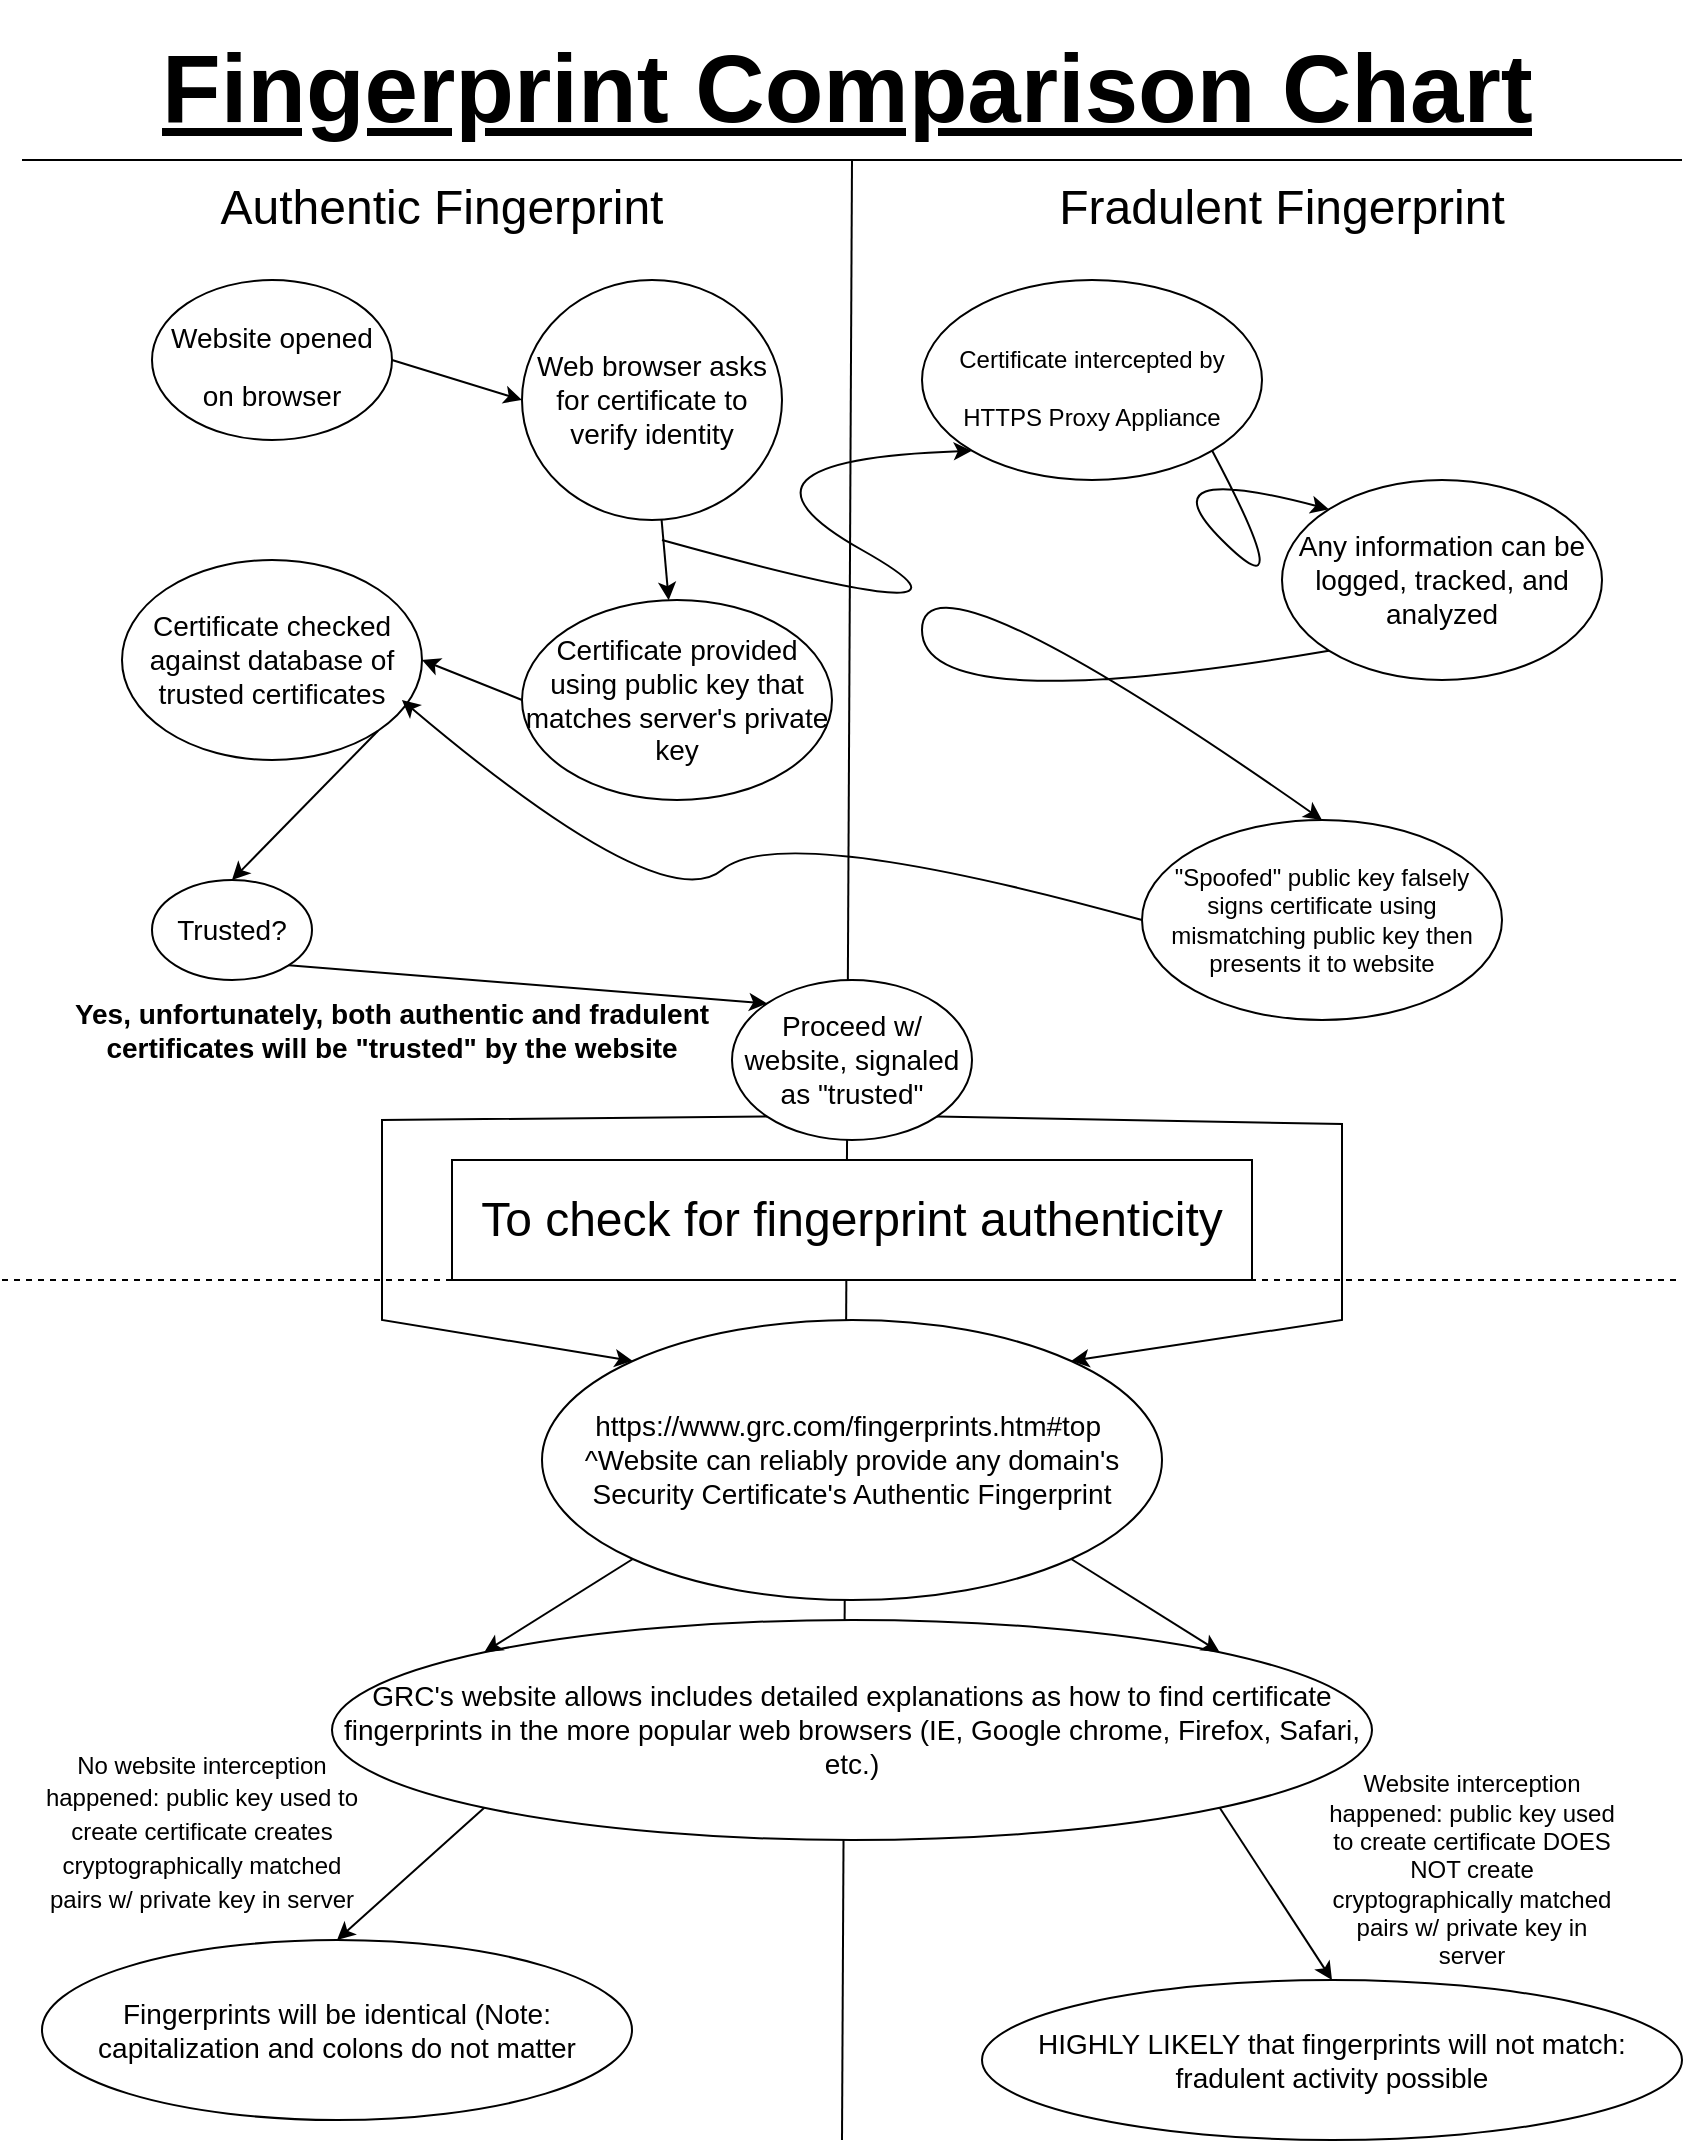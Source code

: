 <mxfile version="17.4.6" type="github">
  <diagram id="LeSsZMZWSCtxn_gezk7J" name="Page-1">
    <mxGraphModel dx="2031" dy="1089" grid="1" gridSize="10" guides="1" tooltips="1" connect="1" arrows="1" fold="1" page="1" pageScale="1" pageWidth="850" pageHeight="1100" math="0" shadow="0">
      <root>
        <mxCell id="0" />
        <mxCell id="1" parent="0" />
        <mxCell id="QyKdqW9RcmO6rkH5TRZU-3" value="&lt;h1&gt;&lt;font style=&quot;font-size: 48px&quot;&gt;&lt;u&gt;Fingerprint Comparison Chart&lt;/u&gt;&lt;/font&gt;&lt;/h1&gt;" style="text;html=1;strokeColor=none;fillColor=none;spacing=5;spacingTop=-20;whiteSpace=wrap;overflow=hidden;rounded=0;" vertex="1" parent="1">
          <mxGeometry x="75" y="30" width="700" height="70" as="geometry" />
        </mxCell>
        <mxCell id="QyKdqW9RcmO6rkH5TRZU-4" value="&lt;font style=&quot;font-size: 24px&quot;&gt;Authentic Fingerprint&lt;/font&gt;" style="text;html=1;strokeColor=none;fillColor=none;align=center;verticalAlign=middle;whiteSpace=wrap;rounded=0;fontSize=48;" vertex="1" parent="1">
          <mxGeometry x="90" y="100" width="260" height="30" as="geometry" />
        </mxCell>
        <mxCell id="QyKdqW9RcmO6rkH5TRZU-5" value="" style="endArrow=none;html=1;rounded=0;fontSize=24;entryX=0.5;entryY=1;entryDx=0;entryDy=0;" edge="1" parent="1" target="QyKdqW9RcmO6rkH5TRZU-3">
          <mxGeometry width="50" height="50" relative="1" as="geometry">
            <mxPoint x="420" y="1090" as="sourcePoint" />
            <mxPoint x="510" y="340" as="targetPoint" />
          </mxGeometry>
        </mxCell>
        <mxCell id="QyKdqW9RcmO6rkH5TRZU-6" value="" style="endArrow=none;html=1;rounded=0;fontSize=24;" edge="1" parent="1">
          <mxGeometry width="50" height="50" relative="1" as="geometry">
            <mxPoint x="840" y="100" as="sourcePoint" />
            <mxPoint x="10" y="100" as="targetPoint" />
          </mxGeometry>
        </mxCell>
        <mxCell id="QyKdqW9RcmO6rkH5TRZU-7" value="&lt;font style=&quot;font-size: 14px&quot;&gt;Website opened on browser&lt;/font&gt;" style="ellipse;whiteSpace=wrap;html=1;fontSize=24;" vertex="1" parent="1">
          <mxGeometry x="75" y="160" width="120" height="80" as="geometry" />
        </mxCell>
        <mxCell id="QyKdqW9RcmO6rkH5TRZU-8" value="&lt;font style=&quot;font-size: 14px&quot;&gt;Web browser asks for certificate to verify identity&lt;/font&gt;" style="ellipse;whiteSpace=wrap;html=1;fontSize=14;" vertex="1" parent="1">
          <mxGeometry x="260" y="160" width="130" height="120" as="geometry" />
        </mxCell>
        <mxCell id="QyKdqW9RcmO6rkH5TRZU-9" value="" style="endArrow=classic;html=1;rounded=0;fontSize=14;exitX=1;exitY=0.5;exitDx=0;exitDy=0;entryX=0;entryY=0.5;entryDx=0;entryDy=0;" edge="1" parent="1" source="QyKdqW9RcmO6rkH5TRZU-7" target="QyKdqW9RcmO6rkH5TRZU-8">
          <mxGeometry width="50" height="50" relative="1" as="geometry">
            <mxPoint x="460" y="450" as="sourcePoint" />
            <mxPoint x="250" y="270" as="targetPoint" />
          </mxGeometry>
        </mxCell>
        <mxCell id="QyKdqW9RcmO6rkH5TRZU-10" value="" style="endArrow=classic;html=1;rounded=0;fontSize=14;" edge="1" parent="1" source="QyKdqW9RcmO6rkH5TRZU-8" target="QyKdqW9RcmO6rkH5TRZU-11">
          <mxGeometry width="50" height="50" relative="1" as="geometry">
            <mxPoint x="460" y="450" as="sourcePoint" />
            <mxPoint x="510" y="400" as="targetPoint" />
          </mxGeometry>
        </mxCell>
        <mxCell id="QyKdqW9RcmO6rkH5TRZU-11" value="Certificate provided using public key that matches server&#39;s private key" style="ellipse;whiteSpace=wrap;html=1;fontSize=14;" vertex="1" parent="1">
          <mxGeometry x="260" y="320" width="155" height="100" as="geometry" />
        </mxCell>
        <mxCell id="QyKdqW9RcmO6rkH5TRZU-12" value="Certificate checked against database of trusted certificates" style="ellipse;whiteSpace=wrap;html=1;fontSize=14;" vertex="1" parent="1">
          <mxGeometry x="60" y="300" width="150" height="100" as="geometry" />
        </mxCell>
        <mxCell id="QyKdqW9RcmO6rkH5TRZU-13" value="" style="endArrow=classic;html=1;rounded=0;fontSize=14;exitX=0;exitY=0.5;exitDx=0;exitDy=0;entryX=1;entryY=0.5;entryDx=0;entryDy=0;" edge="1" parent="1" source="QyKdqW9RcmO6rkH5TRZU-11" target="QyKdqW9RcmO6rkH5TRZU-12">
          <mxGeometry width="50" height="50" relative="1" as="geometry">
            <mxPoint x="460" y="410" as="sourcePoint" />
            <mxPoint x="510" y="360" as="targetPoint" />
          </mxGeometry>
        </mxCell>
        <mxCell id="QyKdqW9RcmO6rkH5TRZU-14" value="Trusted?" style="ellipse;whiteSpace=wrap;html=1;fontSize=14;" vertex="1" parent="1">
          <mxGeometry x="75" y="460" width="80" height="50" as="geometry" />
        </mxCell>
        <mxCell id="QyKdqW9RcmO6rkH5TRZU-15" value="" style="endArrow=classic;html=1;rounded=0;fontSize=14;exitX=1;exitY=1;exitDx=0;exitDy=0;entryX=0.5;entryY=0;entryDx=0;entryDy=0;" edge="1" parent="1" source="QyKdqW9RcmO6rkH5TRZU-12" target="QyKdqW9RcmO6rkH5TRZU-14">
          <mxGeometry width="50" height="50" relative="1" as="geometry">
            <mxPoint x="460" y="510" as="sourcePoint" />
            <mxPoint x="510" y="460" as="targetPoint" />
          </mxGeometry>
        </mxCell>
        <mxCell id="QyKdqW9RcmO6rkH5TRZU-21" value="Proceed w/ website, signaled as &quot;trusted&quot;" style="ellipse;whiteSpace=wrap;html=1;fontSize=14;" vertex="1" parent="1">
          <mxGeometry x="365" y="510" width="120" height="80" as="geometry" />
        </mxCell>
        <mxCell id="QyKdqW9RcmO6rkH5TRZU-22" value="" style="endArrow=classic;html=1;rounded=0;fontSize=14;exitX=1;exitY=1;exitDx=0;exitDy=0;entryX=0;entryY=0;entryDx=0;entryDy=0;" edge="1" parent="1" source="QyKdqW9RcmO6rkH5TRZU-14" target="QyKdqW9RcmO6rkH5TRZU-21">
          <mxGeometry width="50" height="50" relative="1" as="geometry">
            <mxPoint x="460" y="460" as="sourcePoint" />
            <mxPoint x="510" y="410" as="targetPoint" />
          </mxGeometry>
        </mxCell>
        <mxCell id="QyKdqW9RcmO6rkH5TRZU-23" value="&lt;b&gt;Yes, unfortunately, both authentic and fradulent certificates will be &quot;trusted&quot; by the website&lt;/b&gt;" style="text;html=1;strokeColor=none;fillColor=none;align=center;verticalAlign=middle;whiteSpace=wrap;rounded=0;fontSize=14;" vertex="1" parent="1">
          <mxGeometry x="25" y="520" width="340" height="30" as="geometry" />
        </mxCell>
        <mxCell id="QyKdqW9RcmO6rkH5TRZU-24" value="" style="endArrow=none;dashed=1;html=1;rounded=0;fontSize=14;" edge="1" parent="1">
          <mxGeometry width="50" height="50" relative="1" as="geometry">
            <mxPoint y="660" as="sourcePoint" />
            <mxPoint x="840" y="660" as="targetPoint" />
          </mxGeometry>
        </mxCell>
        <mxCell id="QyKdqW9RcmO6rkH5TRZU-26" value="&lt;font style=&quot;font-size: 24px&quot;&gt;Fradulent Fingerprint&lt;/font&gt;" style="text;html=1;strokeColor=none;fillColor=none;align=center;verticalAlign=middle;whiteSpace=wrap;rounded=0;fontSize=48;" vertex="1" parent="1">
          <mxGeometry x="510" y="100" width="260" height="30" as="geometry" />
        </mxCell>
        <mxCell id="QyKdqW9RcmO6rkH5TRZU-28" value="&lt;font style=&quot;font-size: 12px&quot;&gt;Certificate intercepted by HTTPS Proxy Appliance&lt;/font&gt;" style="ellipse;whiteSpace=wrap;html=1;fontSize=24;" vertex="1" parent="1">
          <mxGeometry x="460" y="160" width="170" height="100" as="geometry" />
        </mxCell>
        <mxCell id="QyKdqW9RcmO6rkH5TRZU-29" value="Any information can be logged, tracked, and analyzed" style="ellipse;whiteSpace=wrap;html=1;fontSize=14;" vertex="1" parent="1">
          <mxGeometry x="640" y="260" width="160" height="100" as="geometry" />
        </mxCell>
        <mxCell id="QyKdqW9RcmO6rkH5TRZU-31" value="&quot;Spoofed&quot; public key falsely signs certificate using mismatching public key then presents it to website" style="ellipse;whiteSpace=wrap;html=1;fontSize=12;" vertex="1" parent="1">
          <mxGeometry x="570" y="430" width="180" height="100" as="geometry" />
        </mxCell>
        <mxCell id="QyKdqW9RcmO6rkH5TRZU-33" value="" style="curved=1;endArrow=classic;html=1;rounded=0;fontSize=12;entryX=0;entryY=1;entryDx=0;entryDy=0;" edge="1" parent="1" target="QyKdqW9RcmO6rkH5TRZU-28">
          <mxGeometry width="50" height="50" relative="1" as="geometry">
            <mxPoint x="330" y="290" as="sourcePoint" />
            <mxPoint x="510" y="290" as="targetPoint" />
            <Array as="points">
              <mxPoint x="510" y="340" />
              <mxPoint x="350" y="250" />
            </Array>
          </mxGeometry>
        </mxCell>
        <mxCell id="QyKdqW9RcmO6rkH5TRZU-34" value="" style="curved=1;endArrow=classic;html=1;rounded=0;fontSize=12;entryX=0;entryY=0;entryDx=0;entryDy=0;exitX=1;exitY=1;exitDx=0;exitDy=0;" edge="1" parent="1" source="QyKdqW9RcmO6rkH5TRZU-28" target="QyKdqW9RcmO6rkH5TRZU-29">
          <mxGeometry width="50" height="50" relative="1" as="geometry">
            <mxPoint x="460" y="340" as="sourcePoint" />
            <mxPoint x="510" y="290" as="targetPoint" />
            <Array as="points">
              <mxPoint x="650" y="330" />
              <mxPoint x="570" y="250" />
            </Array>
          </mxGeometry>
        </mxCell>
        <mxCell id="QyKdqW9RcmO6rkH5TRZU-36" value="" style="curved=1;endArrow=classic;html=1;rounded=0;fontSize=12;entryX=0.5;entryY=0;entryDx=0;entryDy=0;exitX=0;exitY=1;exitDx=0;exitDy=0;" edge="1" parent="1" source="QyKdqW9RcmO6rkH5TRZU-29" target="QyKdqW9RcmO6rkH5TRZU-31">
          <mxGeometry width="50" height="50" relative="1" as="geometry">
            <mxPoint x="460" y="340" as="sourcePoint" />
            <mxPoint x="510" y="290" as="targetPoint" />
            <Array as="points">
              <mxPoint x="460" y="380" />
              <mxPoint x="460" y="290" />
            </Array>
          </mxGeometry>
        </mxCell>
        <mxCell id="QyKdqW9RcmO6rkH5TRZU-37" value="" style="curved=1;endArrow=classic;html=1;rounded=0;fontSize=12;exitX=0;exitY=0.5;exitDx=0;exitDy=0;entryX=0.933;entryY=0.7;entryDx=0;entryDy=0;entryPerimeter=0;" edge="1" parent="1" source="QyKdqW9RcmO6rkH5TRZU-31" target="QyKdqW9RcmO6rkH5TRZU-12">
          <mxGeometry width="50" height="50" relative="1" as="geometry">
            <mxPoint x="460" y="340" as="sourcePoint" />
            <mxPoint x="380" y="470" as="targetPoint" />
            <Array as="points">
              <mxPoint x="390" y="430" />
              <mxPoint x="330" y="480" />
            </Array>
          </mxGeometry>
        </mxCell>
        <mxCell id="QyKdqW9RcmO6rkH5TRZU-45" value="&lt;span style=&quot;font-size: 24px&quot;&gt;To check for fingerprint authenticity&lt;/span&gt;" style="rounded=0;whiteSpace=wrap;html=1;fontSize=12;" vertex="1" parent="1">
          <mxGeometry x="225" y="600" width="400" height="60" as="geometry" />
        </mxCell>
        <mxCell id="QyKdqW9RcmO6rkH5TRZU-46" value="&lt;font style=&quot;font-size: 14px&quot;&gt;https://www.grc.com/fingerprints.htm#top&amp;nbsp;&lt;br&gt;&lt;font&gt;^Website can reliably provide any domain&#39;s Security Certificate&#39;s Authentic Fingerprint&lt;/font&gt;&lt;/font&gt;" style="ellipse;whiteSpace=wrap;html=1;fontSize=12;" vertex="1" parent="1">
          <mxGeometry x="270" y="680" width="310" height="140" as="geometry" />
        </mxCell>
        <mxCell id="QyKdqW9RcmO6rkH5TRZU-47" value="" style="endArrow=classic;html=1;rounded=0;fontSize=14;exitX=0;exitY=1;exitDx=0;exitDy=0;entryX=0;entryY=0;entryDx=0;entryDy=0;" edge="1" parent="1" source="QyKdqW9RcmO6rkH5TRZU-21" target="QyKdqW9RcmO6rkH5TRZU-46">
          <mxGeometry width="50" height="50" relative="1" as="geometry">
            <mxPoint x="130" y="580" as="sourcePoint" />
            <mxPoint x="190" y="690" as="targetPoint" />
            <Array as="points">
              <mxPoint x="190" y="580" />
              <mxPoint x="190" y="680" />
            </Array>
          </mxGeometry>
        </mxCell>
        <mxCell id="QyKdqW9RcmO6rkH5TRZU-48" value="" style="endArrow=classic;html=1;rounded=0;fontSize=14;exitX=1;exitY=1;exitDx=0;exitDy=0;entryX=1;entryY=0;entryDx=0;entryDy=0;" edge="1" parent="1" source="QyKdqW9RcmO6rkH5TRZU-21" target="QyKdqW9RcmO6rkH5TRZU-46">
          <mxGeometry width="50" height="50" relative="1" as="geometry">
            <mxPoint x="652.574" y="580.004" as="sourcePoint" />
            <mxPoint x="585.249" y="702.29" as="targetPoint" />
            <Array as="points">
              <mxPoint x="670" y="582" />
              <mxPoint x="670" y="680" />
            </Array>
          </mxGeometry>
        </mxCell>
        <mxCell id="QyKdqW9RcmO6rkH5TRZU-49" value="GRC&#39;s website allows includes detailed explanations as how to find certificate fingerprints in the more popular web browsers (IE, Google chrome, Firefox, Safari, etc.)" style="ellipse;whiteSpace=wrap;html=1;fontSize=14;" vertex="1" parent="1">
          <mxGeometry x="165" y="830" width="520" height="110" as="geometry" />
        </mxCell>
        <mxCell id="QyKdqW9RcmO6rkH5TRZU-50" value="" style="endArrow=classic;html=1;rounded=0;fontSize=14;exitX=1;exitY=1;exitDx=0;exitDy=0;entryX=1;entryY=0;entryDx=0;entryDy=0;" edge="1" parent="1" source="QyKdqW9RcmO6rkH5TRZU-46" target="QyKdqW9RcmO6rkH5TRZU-49">
          <mxGeometry width="50" height="50" relative="1" as="geometry">
            <mxPoint x="410" y="990" as="sourcePoint" />
            <mxPoint x="600" y="830" as="targetPoint" />
          </mxGeometry>
        </mxCell>
        <mxCell id="QyKdqW9RcmO6rkH5TRZU-51" value="" style="endArrow=classic;html=1;rounded=0;fontSize=14;exitX=0;exitY=1;exitDx=0;exitDy=0;entryX=0;entryY=0;entryDx=0;entryDy=0;" edge="1" parent="1" source="QyKdqW9RcmO6rkH5TRZU-46" target="QyKdqW9RcmO6rkH5TRZU-49">
          <mxGeometry width="50" height="50" relative="1" as="geometry">
            <mxPoint x="170.001" y="764.58" as="sourcePoint" />
            <mxPoint x="245.182" y="820.004" as="targetPoint" />
          </mxGeometry>
        </mxCell>
        <mxCell id="QyKdqW9RcmO6rkH5TRZU-52" value="Fingerprints will be identical (Note: capitalization and colons do not matter" style="ellipse;whiteSpace=wrap;html=1;fontSize=14;" vertex="1" parent="1">
          <mxGeometry x="20" y="990" width="295" height="90" as="geometry" />
        </mxCell>
        <mxCell id="QyKdqW9RcmO6rkH5TRZU-53" value="HIGHLY LIKELY that fingerprints will not match: fradulent activity possible" style="ellipse;whiteSpace=wrap;html=1;fontSize=14;" vertex="1" parent="1">
          <mxGeometry x="490" y="1010" width="350" height="80" as="geometry" />
        </mxCell>
        <mxCell id="QyKdqW9RcmO6rkH5TRZU-54" value="" style="endArrow=classic;html=1;rounded=0;fontSize=14;exitX=0;exitY=1;exitDx=0;exitDy=0;entryX=0.5;entryY=0;entryDx=0;entryDy=0;" edge="1" parent="1" source="QyKdqW9RcmO6rkH5TRZU-49" target="QyKdqW9RcmO6rkH5TRZU-52">
          <mxGeometry width="50" height="50" relative="1" as="geometry">
            <mxPoint x="410" y="920" as="sourcePoint" />
            <mxPoint x="460" y="870" as="targetPoint" />
          </mxGeometry>
        </mxCell>
        <mxCell id="QyKdqW9RcmO6rkH5TRZU-56" value="&lt;font style=&quot;font-size: 12px&quot;&gt;No website interception happened: public key used to create certificate creates cryptographically matched pairs w/ private key in server&lt;/font&gt;" style="text;html=1;strokeColor=none;fillColor=none;align=center;verticalAlign=middle;whiteSpace=wrap;rounded=0;fontSize=14;" vertex="1" parent="1">
          <mxGeometry x="20" y="870" width="160" height="130" as="geometry" />
        </mxCell>
        <mxCell id="QyKdqW9RcmO6rkH5TRZU-58" value="" style="endArrow=classic;html=1;rounded=0;fontSize=12;exitX=1;exitY=1;exitDx=0;exitDy=0;entryX=0.5;entryY=0;entryDx=0;entryDy=0;" edge="1" parent="1" source="QyKdqW9RcmO6rkH5TRZU-49" target="QyKdqW9RcmO6rkH5TRZU-53">
          <mxGeometry width="50" height="50" relative="1" as="geometry">
            <mxPoint x="410" y="820" as="sourcePoint" />
            <mxPoint x="460" y="770" as="targetPoint" />
          </mxGeometry>
        </mxCell>
        <mxCell id="QyKdqW9RcmO6rkH5TRZU-59" value="Website interception happened: public key used to create certificate DOES NOT create cryptographically matched pairs w/ private key in server" style="text;html=1;strokeColor=none;fillColor=none;align=center;verticalAlign=middle;whiteSpace=wrap;rounded=0;fontSize=12;" vertex="1" parent="1">
          <mxGeometry x="660" y="870" width="150" height="170" as="geometry" />
        </mxCell>
      </root>
    </mxGraphModel>
  </diagram>
</mxfile>
